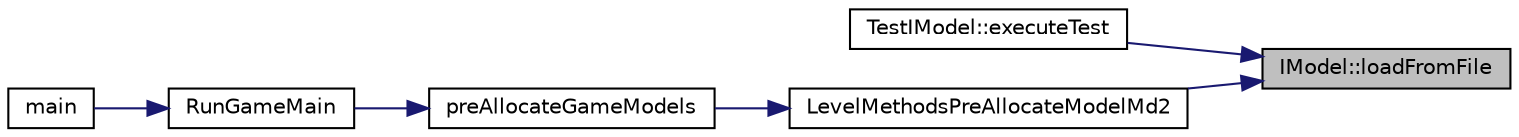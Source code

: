 digraph "IModel::loadFromFile"
{
 // LATEX_PDF_SIZE
  edge [fontname="Helvetica",fontsize="10",labelfontname="Helvetica",labelfontsize="10"];
  node [fontname="Helvetica",fontsize="10",shape=record];
  rankdir="RL";
  Node1 [label="IModel::loadFromFile",height=0.2,width=0.4,color="black", fillcolor="grey75", style="filled", fontcolor="black",tooltip=" "];
  Node1 -> Node2 [dir="back",color="midnightblue",fontsize="10",style="solid"];
  Node2 [label="TestIModel::executeTest",height=0.2,width=0.4,color="black", fillcolor="white", style="filled",URL="$class_test_i_model.html#a60b6f04a43da1d8287f3bb1ca222dd85",tooltip=" "];
  Node1 -> Node3 [dir="back",color="midnightblue",fontsize="10",style="solid"];
  Node3 [label="LevelMethodsPreAllocateModelMd2",height=0.2,width=0.4,color="black", fillcolor="white", style="filled",URL="$_level_methods_8cpp.html#a4ee75dc3a03cd1186669bd6a76f346c9",tooltip=" "];
  Node3 -> Node4 [dir="back",color="midnightblue",fontsize="10",style="solid"];
  Node4 [label="preAllocateGameModels",height=0.2,width=0.4,color="black", fillcolor="white", style="filled",URL="$main_8cpp.html#a201fc25b32d87b4c76ff249079453e5c",tooltip=" "];
  Node4 -> Node5 [dir="back",color="midnightblue",fontsize="10",style="solid"];
  Node5 [label="RunGameMain",height=0.2,width=0.4,color="black", fillcolor="white", style="filled",URL="$main_8cpp.html#aa4173368a267598f9c3c83944e79a303",tooltip=" "];
  Node5 -> Node6 [dir="back",color="midnightblue",fontsize="10",style="solid"];
  Node6 [label="main",height=0.2,width=0.4,color="black", fillcolor="white", style="filled",URL="$main_8cpp.html#a3c04138a5bfe5d72780bb7e82a18e627",tooltip=" "];
}
